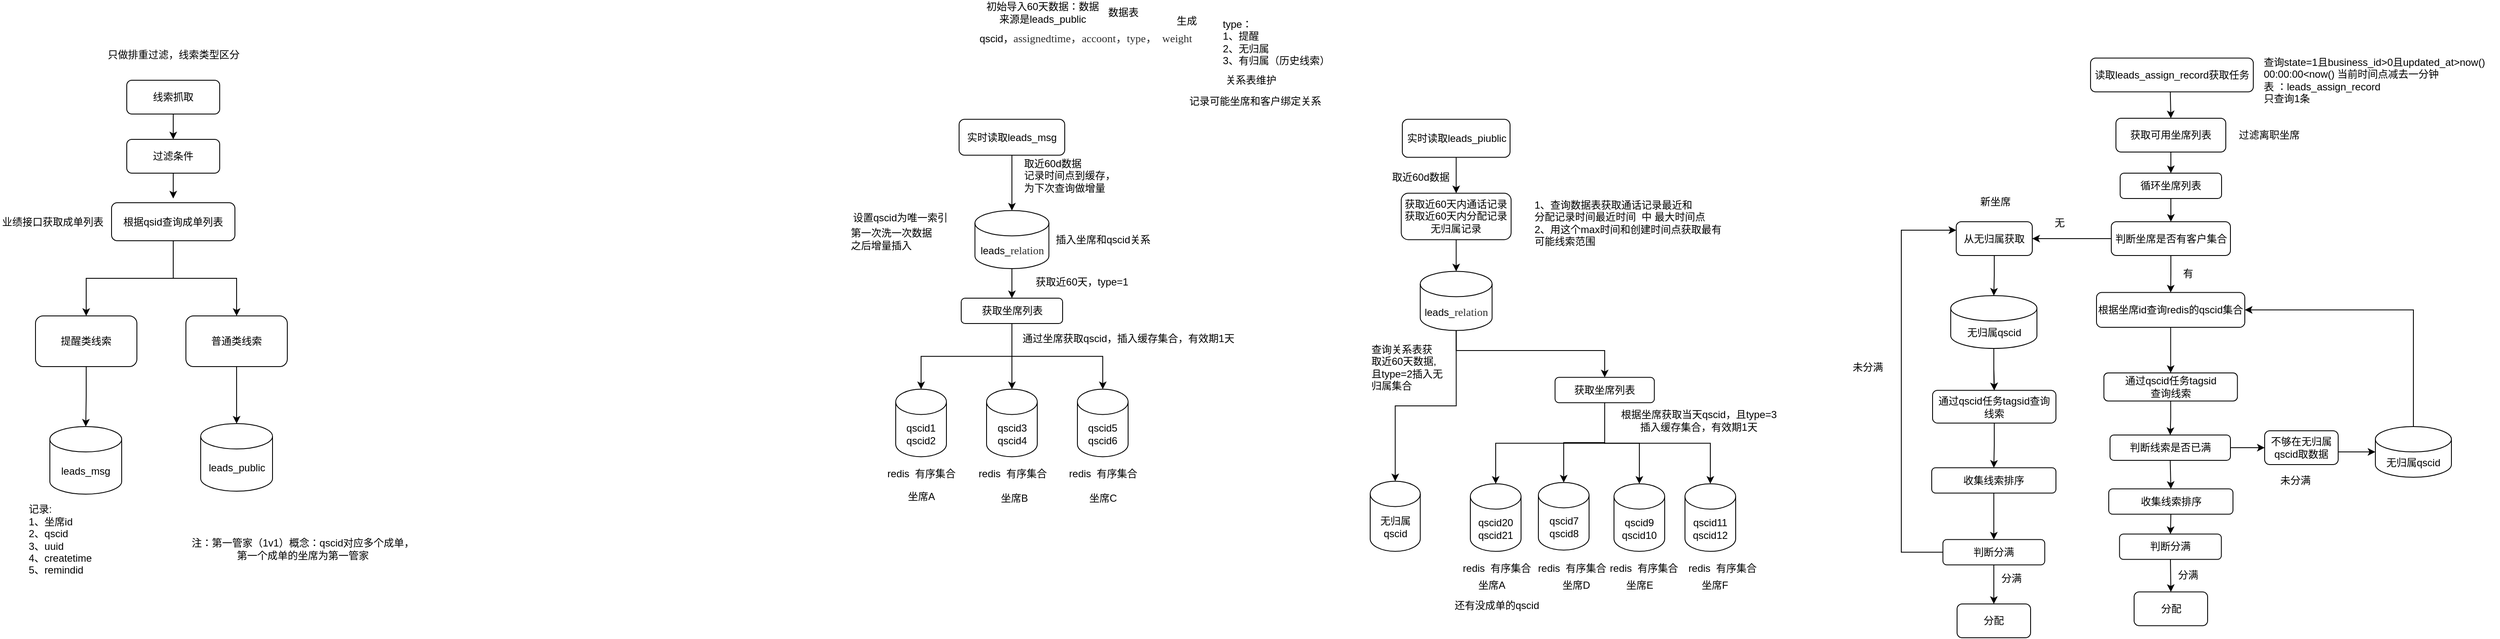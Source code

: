 <mxfile version="14.1.8" type="github">
  <diagram id="mOKPnjC2bgA8M7GKpCo7" name="Page-1">
    <mxGraphModel dx="8626" dy="564" grid="1" gridSize="10" guides="1" tooltips="1" connect="1" arrows="1" fold="1" page="1" pageScale="1" pageWidth="1920" pageHeight="1200" math="0" shadow="0">
      <root>
        <mxCell id="0" />
        <mxCell id="1" parent="0" />
        <mxCell id="A6d9JLvdJddHrv5XPmhk-3" style="edgeStyle=orthogonalEdgeStyle;rounded=0;orthogonalLoop=1;jettySize=auto;html=1;exitX=0.5;exitY=1;exitDx=0;exitDy=0;" edge="1" parent="1" source="A6d9JLvdJddHrv5XPmhk-1" target="A6d9JLvdJddHrv5XPmhk-2">
          <mxGeometry relative="1" as="geometry" />
        </mxCell>
        <mxCell id="A6d9JLvdJddHrv5XPmhk-1" value="线索抓取" style="rounded=1;whiteSpace=wrap;html=1;" vertex="1" parent="1">
          <mxGeometry x="-6560" y="140" width="110" height="40" as="geometry" />
        </mxCell>
        <mxCell id="A6d9JLvdJddHrv5XPmhk-5" style="edgeStyle=orthogonalEdgeStyle;rounded=0;orthogonalLoop=1;jettySize=auto;html=1;exitX=0.5;exitY=1;exitDx=0;exitDy=0;entryX=0.5;entryY=0;entryDx=0;entryDy=0;" edge="1" parent="1" source="A6d9JLvdJddHrv5XPmhk-2">
          <mxGeometry relative="1" as="geometry">
            <mxPoint x="-6505" y="280" as="targetPoint" />
          </mxGeometry>
        </mxCell>
        <mxCell id="A6d9JLvdJddHrv5XPmhk-2" value="过滤条件" style="rounded=1;whiteSpace=wrap;html=1;" vertex="1" parent="1">
          <mxGeometry x="-6560" y="210" width="110" height="40" as="geometry" />
        </mxCell>
        <mxCell id="A6d9JLvdJddHrv5XPmhk-7" value="qscid，&lt;span style=&quot;color: rgb(46 , 46 , 46) ; font-family: &amp;#34;hei&amp;#34; ; font-size: 13px&quot;&gt;assignedtime，accoont，type，&amp;nbsp;&amp;nbsp;&lt;/span&gt;&lt;span style=&quot;color: rgb(46 , 46 , 46) ; font-family: &amp;#34;hei&amp;#34; ; font-size: 13px&quot;&gt;weight&lt;/span&gt;" style="text;html=1;strokeColor=none;fillColor=none;align=center;verticalAlign=middle;whiteSpace=wrap;rounded=0;" vertex="1" parent="1">
          <mxGeometry x="-5570" y="85" width="290" height="10" as="geometry" />
        </mxCell>
        <mxCell id="A6d9JLvdJddHrv5XPmhk-10" value="初始导入60天数据：数据来源是leads_public" style="text;html=1;strokeColor=none;fillColor=none;align=center;verticalAlign=middle;whiteSpace=wrap;rounded=0;" vertex="1" parent="1">
          <mxGeometry x="-5546.5" y="55" width="140" height="10" as="geometry" />
        </mxCell>
        <mxCell id="A6d9JLvdJddHrv5XPmhk-28" value="leads_public" style="shape=cylinder3;whiteSpace=wrap;html=1;boundedLbl=1;backgroundOutline=1;size=15;" vertex="1" parent="1">
          <mxGeometry x="-6472.5" y="546.5" width="85" height="80" as="geometry" />
        </mxCell>
        <mxCell id="A6d9JLvdJddHrv5XPmhk-40" value="数据表" style="text;html=1;align=center;verticalAlign=middle;resizable=0;points=[];autosize=1;" vertex="1" parent="1">
          <mxGeometry x="-5406.5" y="50" width="50" height="20" as="geometry" />
        </mxCell>
        <mxCell id="A6d9JLvdJddHrv5XPmhk-50" style="edgeStyle=orthogonalEdgeStyle;rounded=0;orthogonalLoop=1;jettySize=auto;html=1;exitX=0.5;exitY=1;exitDx=0;exitDy=0;entryX=0.5;entryY=0;entryDx=0;entryDy=0;" edge="1" parent="1" source="A6d9JLvdJddHrv5XPmhk-52" target="A6d9JLvdJddHrv5XPmhk-56">
          <mxGeometry relative="1" as="geometry" />
        </mxCell>
        <mxCell id="A6d9JLvdJddHrv5XPmhk-51" style="edgeStyle=orthogonalEdgeStyle;rounded=0;orthogonalLoop=1;jettySize=auto;html=1;exitX=0.5;exitY=1;exitDx=0;exitDy=0;entryX=0.5;entryY=0;entryDx=0;entryDy=0;" edge="1" parent="1" source="A6d9JLvdJddHrv5XPmhk-52" target="A6d9JLvdJddHrv5XPmhk-58">
          <mxGeometry relative="1" as="geometry" />
        </mxCell>
        <mxCell id="A6d9JLvdJddHrv5XPmhk-52" value="根据qsid查询成单列表" style="rounded=1;whiteSpace=wrap;html=1;" vertex="1" parent="1">
          <mxGeometry x="-6578" y="285" width="146" height="45" as="geometry" />
        </mxCell>
        <mxCell id="A6d9JLvdJddHrv5XPmhk-278" style="edgeStyle=orthogonalEdgeStyle;rounded=0;orthogonalLoop=1;jettySize=auto;html=1;exitX=0.5;exitY=1;exitDx=0;exitDy=0;" edge="1" parent="1" source="A6d9JLvdJddHrv5XPmhk-56" target="A6d9JLvdJddHrv5XPmhk-67">
          <mxGeometry relative="1" as="geometry" />
        </mxCell>
        <mxCell id="A6d9JLvdJddHrv5XPmhk-56" value="提醒类线索" style="rounded=1;whiteSpace=wrap;html=1;" vertex="1" parent="1">
          <mxGeometry x="-6668" y="419" width="120" height="60" as="geometry" />
        </mxCell>
        <mxCell id="A6d9JLvdJddHrv5XPmhk-277" style="edgeStyle=orthogonalEdgeStyle;rounded=0;orthogonalLoop=1;jettySize=auto;html=1;exitX=0.5;exitY=1;exitDx=0;exitDy=0;" edge="1" parent="1" source="A6d9JLvdJddHrv5XPmhk-58" target="A6d9JLvdJddHrv5XPmhk-28">
          <mxGeometry relative="1" as="geometry" />
        </mxCell>
        <mxCell id="A6d9JLvdJddHrv5XPmhk-58" value="普通类线索" style="rounded=1;whiteSpace=wrap;html=1;" vertex="1" parent="1">
          <mxGeometry x="-6490" y="419" width="120" height="60" as="geometry" />
        </mxCell>
        <mxCell id="A6d9JLvdJddHrv5XPmhk-62" value="业绩接口获取成单列表" style="text;html=1;strokeColor=none;fillColor=none;align=center;verticalAlign=middle;whiteSpace=wrap;rounded=0;" vertex="1" parent="1">
          <mxGeometry x="-6710" y="297.5" width="125" height="20" as="geometry" />
        </mxCell>
        <mxCell id="A6d9JLvdJddHrv5XPmhk-67" value="leads_msg" style="shape=cylinder3;whiteSpace=wrap;html=1;boundedLbl=1;backgroundOutline=1;size=15;" vertex="1" parent="1">
          <mxGeometry x="-6651" y="550" width="85" height="80" as="geometry" />
        </mxCell>
        <mxCell id="A6d9JLvdJddHrv5XPmhk-76" value="生成" style="text;html=1;align=center;verticalAlign=middle;resizable=0;points=[];autosize=1;" vertex="1" parent="1">
          <mxGeometry x="-5326.5" y="60" width="40" height="20" as="geometry" />
        </mxCell>
        <mxCell id="A6d9JLvdJddHrv5XPmhk-138" value="只做排重过滤，线索类型区分" style="text;html=1;align=center;verticalAlign=middle;resizable=0;points=[];autosize=1;" vertex="1" parent="1">
          <mxGeometry x="-6590" y="100" width="170" height="20" as="geometry" />
        </mxCell>
        <mxCell id="A6d9JLvdJddHrv5XPmhk-139" value="关系表维护" style="text;html=1;align=center;verticalAlign=middle;resizable=0;points=[];autosize=1;" vertex="1" parent="1">
          <mxGeometry x="-5270.25" y="130" width="80" height="20" as="geometry" />
        </mxCell>
        <mxCell id="A6d9JLvdJddHrv5XPmhk-151" style="edgeStyle=orthogonalEdgeStyle;rounded=0;orthogonalLoop=1;jettySize=auto;html=1;exitX=0.5;exitY=1;exitDx=0;exitDy=0;entryX=0.5;entryY=0;entryDx=0;entryDy=0;entryPerimeter=0;" edge="1" parent="1" source="A6d9JLvdJddHrv5XPmhk-140" target="A6d9JLvdJddHrv5XPmhk-150">
          <mxGeometry relative="1" as="geometry" />
        </mxCell>
        <mxCell id="A6d9JLvdJddHrv5XPmhk-140" value="实时读取&lt;span&gt;leads_msg&lt;/span&gt;" style="rounded=1;whiteSpace=wrap;html=1;" vertex="1" parent="1">
          <mxGeometry x="-5575" y="186.25" width="125" height="42.5" as="geometry" />
        </mxCell>
        <mxCell id="A6d9JLvdJddHrv5XPmhk-141" value="记录可能坐席和客户绑定关系" style="text;html=1;align=center;verticalAlign=middle;resizable=0;points=[];autosize=1;" vertex="1" parent="1">
          <mxGeometry x="-5310" y="155" width="170" height="20" as="geometry" />
        </mxCell>
        <mxCell id="A6d9JLvdJddHrv5XPmhk-157" style="edgeStyle=orthogonalEdgeStyle;rounded=0;orthogonalLoop=1;jettySize=auto;html=1;exitX=0.5;exitY=1;exitDx=0;exitDy=0;entryX=0.5;entryY=0;entryDx=0;entryDy=0;" edge="1" parent="1" source="A6d9JLvdJddHrv5XPmhk-146" target="A6d9JLvdJddHrv5XPmhk-154">
          <mxGeometry relative="1" as="geometry" />
        </mxCell>
        <mxCell id="A6d9JLvdJddHrv5XPmhk-146" value="实时读取&lt;span&gt;leads_piublic&lt;/span&gt;" style="rounded=1;whiteSpace=wrap;html=1;" vertex="1" parent="1">
          <mxGeometry x="-5050.5" y="186.25" width="127.5" height="45" as="geometry" />
        </mxCell>
        <mxCell id="A6d9JLvdJddHrv5XPmhk-148" value="记录:&lt;br&gt;1、坐席id&lt;br&gt;2、qscid&lt;br&gt;3、uuid&lt;br&gt;4、createtime&lt;br&gt;5、remindid" style="text;html=1;align=left;verticalAlign=middle;resizable=0;points=[];autosize=1;" vertex="1" parent="1">
          <mxGeometry x="-6678" y="638.75" width="90" height="90" as="geometry" />
        </mxCell>
        <mxCell id="A6d9JLvdJddHrv5XPmhk-165" style="edgeStyle=orthogonalEdgeStyle;rounded=0;orthogonalLoop=1;jettySize=auto;html=1;exitX=0.5;exitY=1;exitDx=0;exitDy=0;exitPerimeter=0;entryX=0.5;entryY=0;entryDx=0;entryDy=0;" edge="1" parent="1" source="A6d9JLvdJddHrv5XPmhk-150" target="A6d9JLvdJddHrv5XPmhk-164">
          <mxGeometry relative="1" as="geometry" />
        </mxCell>
        <mxCell id="A6d9JLvdJddHrv5XPmhk-150" value="leads_&lt;span style=&quot;color: rgb(46 , 46 , 46) ; font-family: &amp;#34;hei&amp;#34; ; font-size: 13px&quot;&gt;relation&lt;/span&gt;" style="shape=cylinder3;whiteSpace=wrap;html=1;boundedLbl=1;backgroundOutline=1;size=15;" vertex="1" parent="1">
          <mxGeometry x="-5556.25" y="294.25" width="87.5" height="68.75" as="geometry" />
        </mxCell>
        <mxCell id="A6d9JLvdJddHrv5XPmhk-152" value="设置&lt;span&gt;qscid为唯一索引&lt;br&gt;&lt;/span&gt;" style="text;html=1;align=center;verticalAlign=middle;resizable=0;points=[];autosize=1;" vertex="1" parent="1">
          <mxGeometry x="-5710" y="293" width="130" height="20" as="geometry" />
        </mxCell>
        <mxCell id="A6d9JLvdJddHrv5XPmhk-159" style="edgeStyle=orthogonalEdgeStyle;rounded=0;orthogonalLoop=1;jettySize=auto;html=1;exitX=0.5;exitY=1;exitDx=0;exitDy=0;entryX=0.5;entryY=0;entryDx=0;entryDy=0;entryPerimeter=0;" edge="1" parent="1" source="A6d9JLvdJddHrv5XPmhk-154" target="A6d9JLvdJddHrv5XPmhk-158">
          <mxGeometry relative="1" as="geometry" />
        </mxCell>
        <mxCell id="A6d9JLvdJddHrv5XPmhk-154" value="获取近60天内通话记录&lt;br&gt;获取近60天内分配记录&lt;br&gt;无归属记录" style="rounded=1;whiteSpace=wrap;html=1;" vertex="1" parent="1">
          <mxGeometry x="-5051.75" y="273.75" width="130" height="55" as="geometry" />
        </mxCell>
        <mxCell id="A6d9JLvdJddHrv5XPmhk-232" style="edgeStyle=orthogonalEdgeStyle;rounded=0;orthogonalLoop=1;jettySize=auto;html=1;exitX=0.5;exitY=1;exitDx=0;exitDy=0;exitPerimeter=0;entryX=0.5;entryY=0;entryDx=0;entryDy=0;entryPerimeter=0;" edge="1" parent="1" source="A6d9JLvdJddHrv5XPmhk-158" target="A6d9JLvdJddHrv5XPmhk-231">
          <mxGeometry relative="1" as="geometry" />
        </mxCell>
        <mxCell id="A6d9JLvdJddHrv5XPmhk-317" style="edgeStyle=orthogonalEdgeStyle;rounded=0;orthogonalLoop=1;jettySize=auto;html=1;exitX=0.5;exitY=1;exitDx=0;exitDy=0;exitPerimeter=0;entryX=0.5;entryY=0;entryDx=0;entryDy=0;" edge="1" parent="1" source="A6d9JLvdJddHrv5XPmhk-158" target="A6d9JLvdJddHrv5XPmhk-167">
          <mxGeometry relative="1" as="geometry">
            <Array as="points">
              <mxPoint x="-4987" y="460" />
              <mxPoint x="-4811" y="460" />
            </Array>
          </mxGeometry>
        </mxCell>
        <mxCell id="A6d9JLvdJddHrv5XPmhk-158" value="leads_&lt;span style=&quot;color: rgb(46 , 46 , 46) ; font-family: &amp;#34;hei&amp;#34; ; font-size: 13px&quot;&gt;relation&lt;/span&gt;" style="shape=cylinder3;whiteSpace=wrap;html=1;boundedLbl=1;backgroundOutline=1;size=15;" vertex="1" parent="1">
          <mxGeometry x="-5029.25" y="366.25" width="85" height="70" as="geometry" />
        </mxCell>
        <mxCell id="A6d9JLvdJddHrv5XPmhk-160" value="第一次洗一次数据&lt;br&gt;之后增量插入" style="text;html=1;align=left;verticalAlign=middle;resizable=0;points=[];autosize=1;" vertex="1" parent="1">
          <mxGeometry x="-5705" y="313" width="110" height="30" as="geometry" />
        </mxCell>
        <mxCell id="A6d9JLvdJddHrv5XPmhk-198" style="edgeStyle=orthogonalEdgeStyle;rounded=0;orthogonalLoop=1;jettySize=auto;html=1;exitX=0.5;exitY=1;exitDx=0;exitDy=0;entryX=0.5;entryY=0;entryDx=0;entryDy=0;" edge="1" parent="1" target="A6d9JLvdJddHrv5XPmhk-162">
          <mxGeometry relative="1" as="geometry">
            <mxPoint x="-4141.75" y="150" as="sourcePoint" />
          </mxGeometry>
        </mxCell>
        <mxCell id="A6d9JLvdJddHrv5XPmhk-206" style="edgeStyle=orthogonalEdgeStyle;rounded=0;orthogonalLoop=1;jettySize=auto;html=1;exitX=0.5;exitY=1;exitDx=0;exitDy=0;entryX=0.5;entryY=0;entryDx=0;entryDy=0;" edge="1" parent="1" source="A6d9JLvdJddHrv5XPmhk-162" target="A6d9JLvdJddHrv5XPmhk-204">
          <mxGeometry relative="1" as="geometry" />
        </mxCell>
        <mxCell id="A6d9JLvdJddHrv5XPmhk-162" value="获取可用坐席列表" style="rounded=1;whiteSpace=wrap;html=1;" vertex="1" parent="1">
          <mxGeometry x="-4206" y="185" width="130" height="40" as="geometry" />
        </mxCell>
        <mxCell id="A6d9JLvdJddHrv5XPmhk-163" value="qscid1&lt;br&gt;qscid2" style="shape=cylinder3;whiteSpace=wrap;html=1;boundedLbl=1;backgroundOutline=1;size=15;" vertex="1" parent="1">
          <mxGeometry x="-5650" y="505.75" width="60" height="80" as="geometry" />
        </mxCell>
        <mxCell id="A6d9JLvdJddHrv5XPmhk-166" style="edgeStyle=orthogonalEdgeStyle;rounded=0;orthogonalLoop=1;jettySize=auto;html=1;exitX=0.5;exitY=1;exitDx=0;exitDy=0;entryX=0.5;entryY=0;entryDx=0;entryDy=0;entryPerimeter=0;" edge="1" parent="1" source="A6d9JLvdJddHrv5XPmhk-164" target="A6d9JLvdJddHrv5XPmhk-163">
          <mxGeometry relative="1" as="geometry" />
        </mxCell>
        <mxCell id="A6d9JLvdJddHrv5XPmhk-180" style="edgeStyle=orthogonalEdgeStyle;rounded=0;orthogonalLoop=1;jettySize=auto;html=1;exitX=0.5;exitY=1;exitDx=0;exitDy=0;entryX=0.5;entryY=0;entryDx=0;entryDy=0;entryPerimeter=0;" edge="1" parent="1" source="A6d9JLvdJddHrv5XPmhk-164" target="A6d9JLvdJddHrv5XPmhk-179">
          <mxGeometry relative="1" as="geometry" />
        </mxCell>
        <mxCell id="A6d9JLvdJddHrv5XPmhk-181" style="edgeStyle=orthogonalEdgeStyle;rounded=0;orthogonalLoop=1;jettySize=auto;html=1;exitX=0.5;exitY=1;exitDx=0;exitDy=0;entryX=0.5;entryY=0;entryDx=0;entryDy=0;entryPerimeter=0;" edge="1" parent="1" source="A6d9JLvdJddHrv5XPmhk-164" target="A6d9JLvdJddHrv5XPmhk-178">
          <mxGeometry relative="1" as="geometry" />
        </mxCell>
        <mxCell id="A6d9JLvdJddHrv5XPmhk-164" value="获取坐席列表" style="rounded=1;whiteSpace=wrap;html=1;" vertex="1" parent="1">
          <mxGeometry x="-5572.5" y="398" width="120" height="30" as="geometry" />
        </mxCell>
        <mxCell id="A6d9JLvdJddHrv5XPmhk-171" style="edgeStyle=orthogonalEdgeStyle;rounded=0;orthogonalLoop=1;jettySize=auto;html=1;exitX=0.5;exitY=1;exitDx=0;exitDy=0;entryX=0.5;entryY=0;entryDx=0;entryDy=0;entryPerimeter=0;" edge="1" parent="1" source="A6d9JLvdJddHrv5XPmhk-167" target="A6d9JLvdJddHrv5XPmhk-170">
          <mxGeometry relative="1" as="geometry" />
        </mxCell>
        <mxCell id="A6d9JLvdJddHrv5XPmhk-175" style="edgeStyle=orthogonalEdgeStyle;rounded=0;orthogonalLoop=1;jettySize=auto;html=1;exitX=0.5;exitY=1;exitDx=0;exitDy=0;entryX=0.5;entryY=0;entryDx=0;entryDy=0;entryPerimeter=0;" edge="1" parent="1" source="A6d9JLvdJddHrv5XPmhk-167" target="A6d9JLvdJddHrv5XPmhk-172">
          <mxGeometry relative="1" as="geometry" />
        </mxCell>
        <mxCell id="A6d9JLvdJddHrv5XPmhk-176" style="edgeStyle=orthogonalEdgeStyle;rounded=0;orthogonalLoop=1;jettySize=auto;html=1;exitX=0.5;exitY=1;exitDx=0;exitDy=0;entryX=0.5;entryY=0;entryDx=0;entryDy=0;entryPerimeter=0;" edge="1" parent="1" source="A6d9JLvdJddHrv5XPmhk-167" target="A6d9JLvdJddHrv5XPmhk-174">
          <mxGeometry relative="1" as="geometry" />
        </mxCell>
        <mxCell id="A6d9JLvdJddHrv5XPmhk-275" style="edgeStyle=orthogonalEdgeStyle;rounded=0;orthogonalLoop=1;jettySize=auto;html=1;exitX=0.5;exitY=1;exitDx=0;exitDy=0;" edge="1" parent="1" source="A6d9JLvdJddHrv5XPmhk-167" target="A6d9JLvdJddHrv5XPmhk-272">
          <mxGeometry relative="1" as="geometry" />
        </mxCell>
        <mxCell id="A6d9JLvdJddHrv5XPmhk-167" value="获取坐席列表" style="rounded=1;whiteSpace=wrap;html=1;" vertex="1" parent="1">
          <mxGeometry x="-4869.75" y="491.75" width="117.5" height="30" as="geometry" />
        </mxCell>
        <mxCell id="A6d9JLvdJddHrv5XPmhk-170" value="&lt;span&gt;qscid7&lt;/span&gt;&lt;br&gt;&lt;span&gt;qscid8&lt;/span&gt;" style="shape=cylinder3;whiteSpace=wrap;html=1;boundedLbl=1;backgroundOutline=1;size=15;" vertex="1" parent="1">
          <mxGeometry x="-4889.5" y="616.25" width="60" height="80" as="geometry" />
        </mxCell>
        <mxCell id="A6d9JLvdJddHrv5XPmhk-172" value="&lt;span&gt;qscid9&lt;/span&gt;&lt;br&gt;&lt;span&gt;qscid10&lt;/span&gt;" style="shape=cylinder3;whiteSpace=wrap;html=1;boundedLbl=1;backgroundOutline=1;size=15;" vertex="1" parent="1">
          <mxGeometry x="-4800" y="617.75" width="60" height="80" as="geometry" />
        </mxCell>
        <mxCell id="A6d9JLvdJddHrv5XPmhk-174" value="&lt;span&gt;qscid11&lt;/span&gt;&lt;br&gt;&lt;span&gt;qscid12&lt;/span&gt;" style="shape=cylinder3;whiteSpace=wrap;html=1;boundedLbl=1;backgroundOutline=1;size=15;" vertex="1" parent="1">
          <mxGeometry x="-4716" y="617.75" width="60" height="80" as="geometry" />
        </mxCell>
        <mxCell id="A6d9JLvdJddHrv5XPmhk-178" value="&lt;span&gt;qscid5&lt;/span&gt;&lt;br&gt;&lt;span&gt;qscid6&lt;/span&gt;" style="shape=cylinder3;whiteSpace=wrap;html=1;boundedLbl=1;backgroundOutline=1;size=15;" vertex="1" parent="1">
          <mxGeometry x="-5435" y="505.75" width="60" height="80" as="geometry" />
        </mxCell>
        <mxCell id="A6d9JLvdJddHrv5XPmhk-179" value="&lt;span&gt;qscid3&lt;/span&gt;&lt;br&gt;&lt;span&gt;qscid4&lt;/span&gt;" style="shape=cylinder3;whiteSpace=wrap;html=1;boundedLbl=1;backgroundOutline=1;size=15;" vertex="1" parent="1">
          <mxGeometry x="-5542.5" y="505.75" width="60" height="80" as="geometry" />
        </mxCell>
        <mxCell id="A6d9JLvdJddHrv5XPmhk-182" value="redis&amp;nbsp; 有序集合" style="text;html=1;align=center;verticalAlign=middle;resizable=0;points=[];autosize=1;" vertex="1" parent="1">
          <mxGeometry x="-5670" y="595.75" width="100" height="20" as="geometry" />
        </mxCell>
        <mxCell id="A6d9JLvdJddHrv5XPmhk-183" value="redis&amp;nbsp; 有序集合" style="text;html=1;align=center;verticalAlign=middle;resizable=0;points=[];autosize=1;" vertex="1" parent="1">
          <mxGeometry x="-5562.5" y="595.75" width="100" height="20" as="geometry" />
        </mxCell>
        <mxCell id="A6d9JLvdJddHrv5XPmhk-184" value="redis&amp;nbsp; 有序集合" style="text;html=1;align=center;verticalAlign=middle;resizable=0;points=[];autosize=1;" vertex="1" parent="1">
          <mxGeometry x="-5455" y="595.75" width="100" height="20" as="geometry" />
        </mxCell>
        <mxCell id="A6d9JLvdJddHrv5XPmhk-186" value="redis&amp;nbsp; 有序集合" style="text;html=1;align=center;verticalAlign=middle;resizable=0;points=[];autosize=1;" vertex="1" parent="1">
          <mxGeometry x="-4900" y="707.75" width="100" height="20" as="geometry" />
        </mxCell>
        <mxCell id="A6d9JLvdJddHrv5XPmhk-187" value="redis&amp;nbsp; 有序集合" style="text;html=1;align=center;verticalAlign=middle;resizable=0;points=[];autosize=1;" vertex="1" parent="1">
          <mxGeometry x="-4814.75" y="707.75" width="100" height="20" as="geometry" />
        </mxCell>
        <mxCell id="A6d9JLvdJddHrv5XPmhk-188" value="redis&amp;nbsp; 有序集合" style="text;html=1;align=center;verticalAlign=middle;resizable=0;points=[];autosize=1;" vertex="1" parent="1">
          <mxGeometry x="-4722.25" y="707.75" width="100" height="20" as="geometry" />
        </mxCell>
        <mxCell id="A6d9JLvdJddHrv5XPmhk-189" value="坐席A" style="text;html=1;align=center;verticalAlign=middle;resizable=0;points=[];autosize=1;" vertex="1" parent="1">
          <mxGeometry x="-5645" y="623.25" width="50" height="20" as="geometry" />
        </mxCell>
        <mxCell id="A6d9JLvdJddHrv5XPmhk-190" value="坐席B" style="text;html=1;align=center;verticalAlign=middle;resizable=0;points=[];autosize=1;" vertex="1" parent="1">
          <mxGeometry x="-5535" y="624.5" width="50" height="20" as="geometry" />
        </mxCell>
        <mxCell id="A6d9JLvdJddHrv5XPmhk-191" value="坐席C" style="text;html=1;align=center;verticalAlign=middle;resizable=0;points=[];autosize=1;" vertex="1" parent="1">
          <mxGeometry x="-5430" y="624.5" width="50" height="20" as="geometry" />
        </mxCell>
        <mxCell id="A6d9JLvdJddHrv5XPmhk-192" value="坐席D" style="text;html=1;align=center;verticalAlign=middle;resizable=0;points=[];autosize=1;" vertex="1" parent="1">
          <mxGeometry x="-4869.75" y="727.75" width="50" height="20" as="geometry" />
        </mxCell>
        <mxCell id="A6d9JLvdJddHrv5XPmhk-193" value="坐席E" style="text;html=1;align=center;verticalAlign=middle;resizable=0;points=[];autosize=1;" vertex="1" parent="1">
          <mxGeometry x="-4795" y="727.75" width="50" height="20" as="geometry" />
        </mxCell>
        <mxCell id="A6d9JLvdJddHrv5XPmhk-194" value="坐席F" style="text;html=1;align=center;verticalAlign=middle;resizable=0;points=[];autosize=1;" vertex="1" parent="1">
          <mxGeometry x="-4706" y="727.75" width="50" height="20" as="geometry" />
        </mxCell>
        <mxCell id="A6d9JLvdJddHrv5XPmhk-196" value="查询关系表获&lt;br&gt;取近60天数据,&lt;br&gt;且type=2插入无&lt;br&gt;归属集合" style="text;html=1;align=left;verticalAlign=middle;resizable=0;points=[];autosize=1;" vertex="1" parent="1">
          <mxGeometry x="-5089.5" y="450" width="100" height="60" as="geometry" />
        </mxCell>
        <mxCell id="A6d9JLvdJddHrv5XPmhk-197" value="获取近60天，type=1" style="text;html=1;align=center;verticalAlign=middle;resizable=0;points=[];autosize=1;" vertex="1" parent="1">
          <mxGeometry x="-5495" y="369.25" width="130" height="20" as="geometry" />
        </mxCell>
        <mxCell id="A6d9JLvdJddHrv5XPmhk-284" style="edgeStyle=orthogonalEdgeStyle;rounded=0;orthogonalLoop=1;jettySize=auto;html=1;exitX=0.5;exitY=1;exitDx=0;exitDy=0;entryX=0.5;entryY=0;entryDx=0;entryDy=0;" edge="1" parent="1" source="A6d9JLvdJddHrv5XPmhk-204" target="A6d9JLvdJddHrv5XPmhk-283">
          <mxGeometry relative="1" as="geometry" />
        </mxCell>
        <mxCell id="A6d9JLvdJddHrv5XPmhk-204" value="循环坐席列表" style="rounded=1;whiteSpace=wrap;html=1;" vertex="1" parent="1">
          <mxGeometry x="-4201" y="250" width="120" height="30" as="geometry" />
        </mxCell>
        <mxCell id="A6d9JLvdJddHrv5XPmhk-220" value="1、查询数据表获取通话记录最近和&lt;br&gt;分配记录时间最近时间&amp;nbsp; 中 最大时间点&lt;br&gt;2、用这个max时间和创建时间点获取最有&lt;br&gt;可能线索范围" style="text;html=1;align=left;verticalAlign=middle;resizable=0;points=[];autosize=1;" vertex="1" parent="1">
          <mxGeometry x="-4896" y="278.75" width="240" height="60" as="geometry" />
        </mxCell>
        <mxCell id="A6d9JLvdJddHrv5XPmhk-228" style="edgeStyle=orthogonalEdgeStyle;rounded=0;orthogonalLoop=1;jettySize=auto;html=1;exitX=0.5;exitY=1;exitDx=0;exitDy=0;entryX=0.5;entryY=0;entryDx=0;entryDy=0;" edge="1" parent="1" source="A6d9JLvdJddHrv5XPmhk-224" target="A6d9JLvdJddHrv5XPmhk-227">
          <mxGeometry relative="1" as="geometry" />
        </mxCell>
        <mxCell id="A6d9JLvdJddHrv5XPmhk-224" value="根据坐席id查询redis的qscid集合" style="rounded=1;whiteSpace=wrap;html=1;align=left;" vertex="1" parent="1">
          <mxGeometry x="-4229" y="391.25" width="175.5" height="41.25" as="geometry" />
        </mxCell>
        <mxCell id="A6d9JLvdJddHrv5XPmhk-230" style="edgeStyle=orthogonalEdgeStyle;rounded=0;orthogonalLoop=1;jettySize=auto;html=1;exitX=0.5;exitY=1;exitDx=0;exitDy=0;entryX=0.5;entryY=0;entryDx=0;entryDy=0;" edge="1" parent="1" source="A6d9JLvdJddHrv5XPmhk-227" target="A6d9JLvdJddHrv5XPmhk-229">
          <mxGeometry relative="1" as="geometry" />
        </mxCell>
        <mxCell id="A6d9JLvdJddHrv5XPmhk-227" value="&lt;span&gt;通过qscid&lt;/span&gt;任务tagsid&lt;span&gt;&lt;br&gt;查询线索&lt;/span&gt;" style="rounded=1;whiteSpace=wrap;html=1;" vertex="1" parent="1">
          <mxGeometry x="-4220.25" y="486.5" width="158" height="33.25" as="geometry" />
        </mxCell>
        <mxCell id="A6d9JLvdJddHrv5XPmhk-253" style="edgeStyle=orthogonalEdgeStyle;rounded=0;orthogonalLoop=1;jettySize=auto;html=1;exitX=1;exitY=0.5;exitDx=0;exitDy=0;entryX=0;entryY=0.5;entryDx=0;entryDy=0;" edge="1" parent="1" source="A6d9JLvdJddHrv5XPmhk-229" target="A6d9JLvdJddHrv5XPmhk-252">
          <mxGeometry relative="1" as="geometry" />
        </mxCell>
        <mxCell id="A6d9JLvdJddHrv5XPmhk-332" style="edgeStyle=orthogonalEdgeStyle;rounded=0;orthogonalLoop=1;jettySize=auto;html=1;exitX=0.5;exitY=1;exitDx=0;exitDy=0;entryX=0.5;entryY=0;entryDx=0;entryDy=0;" edge="1" parent="1" source="A6d9JLvdJddHrv5XPmhk-229" target="A6d9JLvdJddHrv5XPmhk-331">
          <mxGeometry relative="1" as="geometry" />
        </mxCell>
        <mxCell id="A6d9JLvdJddHrv5XPmhk-229" value="判断线索是否已满" style="rounded=1;whiteSpace=wrap;html=1;" vertex="1" parent="1">
          <mxGeometry x="-4213" y="560" width="142.5" height="30" as="geometry" />
        </mxCell>
        <mxCell id="A6d9JLvdJddHrv5XPmhk-231" value="无归属qscid" style="shape=cylinder3;whiteSpace=wrap;html=1;boundedLbl=1;backgroundOutline=1;size=15;" vertex="1" parent="1">
          <mxGeometry x="-5088.5" y="614.75" width="59.25" height="83" as="geometry" />
        </mxCell>
        <mxCell id="A6d9JLvdJddHrv5XPmhk-261" style="edgeStyle=orthogonalEdgeStyle;rounded=0;orthogonalLoop=1;jettySize=auto;html=1;exitX=0.5;exitY=0;exitDx=0;exitDy=0;exitPerimeter=0;entryX=1;entryY=0.5;entryDx=0;entryDy=0;" edge="1" parent="1" source="A6d9JLvdJddHrv5XPmhk-251" target="A6d9JLvdJddHrv5XPmhk-224">
          <mxGeometry relative="1" as="geometry" />
        </mxCell>
        <mxCell id="A6d9JLvdJddHrv5XPmhk-251" value="无归属qscid" style="shape=cylinder3;whiteSpace=wrap;html=1;boundedLbl=1;backgroundOutline=1;size=15;" vertex="1" parent="1">
          <mxGeometry x="-3899" y="550" width="90" height="60" as="geometry" />
        </mxCell>
        <mxCell id="A6d9JLvdJddHrv5XPmhk-254" style="edgeStyle=orthogonalEdgeStyle;rounded=0;orthogonalLoop=1;jettySize=auto;html=1;exitX=1;exitY=0.5;exitDx=0;exitDy=0;entryX=0;entryY=0;entryDx=0;entryDy=37.5;entryPerimeter=0;" edge="1" parent="1">
          <mxGeometry relative="1" as="geometry">
            <mxPoint x="-3970" y="580" as="sourcePoint" />
            <mxPoint x="-3899" y="580" as="targetPoint" />
          </mxGeometry>
        </mxCell>
        <mxCell id="A6d9JLvdJddHrv5XPmhk-252" value="不够在无归属qscid取数据" style="rounded=1;whiteSpace=wrap;html=1;" vertex="1" parent="1">
          <mxGeometry x="-4030" y="555" width="87" height="40" as="geometry" />
        </mxCell>
        <mxCell id="A6d9JLvdJddHrv5XPmhk-255" value="分配" style="rounded=1;whiteSpace=wrap;html=1;" vertex="1" parent="1">
          <mxGeometry x="-4184.5" y="745.75" width="87" height="40" as="geometry" />
        </mxCell>
        <mxCell id="A6d9JLvdJddHrv5XPmhk-287" style="edgeStyle=orthogonalEdgeStyle;rounded=0;orthogonalLoop=1;jettySize=auto;html=1;exitX=0.5;exitY=1;exitDx=0;exitDy=0;" edge="1" parent="1" source="A6d9JLvdJddHrv5XPmhk-257" target="A6d9JLvdJddHrv5XPmhk-259">
          <mxGeometry relative="1" as="geometry" />
        </mxCell>
        <mxCell id="A6d9JLvdJddHrv5XPmhk-257" value="从无归属获取" style="rounded=1;whiteSpace=wrap;html=1;" vertex="1" parent="1">
          <mxGeometry x="-4395" y="307.5" width="90" height="40" as="geometry" />
        </mxCell>
        <mxCell id="A6d9JLvdJddHrv5XPmhk-258" value="无" style="text;html=1;align=center;verticalAlign=middle;resizable=0;points=[];autosize=1;" vertex="1" parent="1">
          <mxGeometry x="-4288" y="298.75" width="30" height="20" as="geometry" />
        </mxCell>
        <mxCell id="A6d9JLvdJddHrv5XPmhk-325" style="edgeStyle=orthogonalEdgeStyle;rounded=0;orthogonalLoop=1;jettySize=auto;html=1;exitX=0.5;exitY=1;exitDx=0;exitDy=0;exitPerimeter=0;" edge="1" parent="1" source="A6d9JLvdJddHrv5XPmhk-259" target="A6d9JLvdJddHrv5XPmhk-264">
          <mxGeometry relative="1" as="geometry" />
        </mxCell>
        <mxCell id="A6d9JLvdJddHrv5XPmhk-327" value="" style="edgeStyle=orthogonalEdgeStyle;rounded=0;orthogonalLoop=1;jettySize=auto;html=1;" edge="1" parent="1" source="A6d9JLvdJddHrv5XPmhk-259" target="A6d9JLvdJddHrv5XPmhk-264">
          <mxGeometry relative="1" as="geometry" />
        </mxCell>
        <mxCell id="A6d9JLvdJddHrv5XPmhk-259" value="无归属qscid" style="shape=cylinder3;whiteSpace=wrap;html=1;boundedLbl=1;backgroundOutline=1;size=15;" vertex="1" parent="1">
          <mxGeometry x="-4401.5" y="395" width="102" height="62.5" as="geometry" />
        </mxCell>
        <mxCell id="A6d9JLvdJddHrv5XPmhk-326" style="edgeStyle=orthogonalEdgeStyle;rounded=0;orthogonalLoop=1;jettySize=auto;html=1;exitX=0.5;exitY=1;exitDx=0;exitDy=0;entryX=0.5;entryY=0;entryDx=0;entryDy=0;" edge="1" parent="1" source="A6d9JLvdJddHrv5XPmhk-264" target="A6d9JLvdJddHrv5XPmhk-266">
          <mxGeometry relative="1" as="geometry" />
        </mxCell>
        <mxCell id="A6d9JLvdJddHrv5XPmhk-264" value="&lt;span&gt;通过qscid任务tagsid查询线索&lt;/span&gt;" style="rounded=1;whiteSpace=wrap;html=1;" vertex="1" parent="1">
          <mxGeometry x="-4423" y="507.13" width="146" height="38.75" as="geometry" />
        </mxCell>
        <mxCell id="A6d9JLvdJddHrv5XPmhk-294" style="edgeStyle=orthogonalEdgeStyle;rounded=0;orthogonalLoop=1;jettySize=auto;html=1;exitX=0.5;exitY=1;exitDx=0;exitDy=0;entryX=0.5;entryY=0;entryDx=0;entryDy=0;" edge="1" parent="1" source="A6d9JLvdJddHrv5XPmhk-266" target="A6d9JLvdJddHrv5XPmhk-292">
          <mxGeometry relative="1" as="geometry" />
        </mxCell>
        <mxCell id="A6d9JLvdJddHrv5XPmhk-266" value="收集线索排序" style="rounded=1;whiteSpace=wrap;html=1;" vertex="1" parent="1">
          <mxGeometry x="-4424" y="598.75" width="147" height="30" as="geometry" />
        </mxCell>
        <mxCell id="A6d9JLvdJddHrv5XPmhk-268" value="分配" style="rounded=1;whiteSpace=wrap;html=1;" vertex="1" parent="1">
          <mxGeometry x="-4394" y="760" width="87" height="40" as="geometry" />
        </mxCell>
        <mxCell id="A6d9JLvdJddHrv5XPmhk-270" value="新坐席" style="text;html=1;align=center;verticalAlign=middle;resizable=0;points=[];autosize=1;" vertex="1" parent="1">
          <mxGeometry x="-4374" y="273.75" width="50" height="20" as="geometry" />
        </mxCell>
        <mxCell id="A6d9JLvdJddHrv5XPmhk-272" value="qscid20&lt;br&gt;qscid21" style="shape=cylinder3;whiteSpace=wrap;html=1;boundedLbl=1;backgroundOutline=1;size=15;" vertex="1" parent="1">
          <mxGeometry x="-4970" y="617.75" width="60" height="80" as="geometry" />
        </mxCell>
        <mxCell id="A6d9JLvdJddHrv5XPmhk-273" value="redis&amp;nbsp; 有序集合" style="text;html=1;align=center;verticalAlign=middle;resizable=0;points=[];autosize=1;" vertex="1" parent="1">
          <mxGeometry x="-4989.5" y="707.75" width="100" height="20" as="geometry" />
        </mxCell>
        <mxCell id="A6d9JLvdJddHrv5XPmhk-274" value="坐席A" style="text;html=1;align=center;verticalAlign=middle;resizable=0;points=[];autosize=1;" vertex="1" parent="1">
          <mxGeometry x="-4970" y="727.75" width="50" height="20" as="geometry" />
        </mxCell>
        <mxCell id="A6d9JLvdJddHrv5XPmhk-276" value="还有没成单的qscid" style="text;html=1;align=center;verticalAlign=middle;resizable=0;points=[];autosize=1;" vertex="1" parent="1">
          <mxGeometry x="-4999.5" y="751.5" width="120" height="20" as="geometry" />
        </mxCell>
        <mxCell id="A6d9JLvdJddHrv5XPmhk-288" style="edgeStyle=orthogonalEdgeStyle;rounded=0;orthogonalLoop=1;jettySize=auto;html=1;exitX=0;exitY=0.5;exitDx=0;exitDy=0;entryX=1;entryY=0.5;entryDx=0;entryDy=0;" edge="1" parent="1" source="A6d9JLvdJddHrv5XPmhk-283" target="A6d9JLvdJddHrv5XPmhk-257">
          <mxGeometry relative="1" as="geometry" />
        </mxCell>
        <mxCell id="A6d9JLvdJddHrv5XPmhk-290" style="edgeStyle=orthogonalEdgeStyle;rounded=0;orthogonalLoop=1;jettySize=auto;html=1;exitX=0.5;exitY=1;exitDx=0;exitDy=0;" edge="1" parent="1" source="A6d9JLvdJddHrv5XPmhk-283" target="A6d9JLvdJddHrv5XPmhk-224">
          <mxGeometry relative="1" as="geometry" />
        </mxCell>
        <mxCell id="A6d9JLvdJddHrv5XPmhk-283" value="&lt;span&gt;判断坐席是否有客户集合&lt;/span&gt;" style="rounded=1;whiteSpace=wrap;html=1;" vertex="1" parent="1">
          <mxGeometry x="-4211.5" y="307.5" width="141" height="40" as="geometry" />
        </mxCell>
        <mxCell id="A6d9JLvdJddHrv5XPmhk-286" value="有" style="text;html=1;align=center;verticalAlign=middle;resizable=0;points=[];autosize=1;" vertex="1" parent="1">
          <mxGeometry x="-4136" y="358.75" width="30" height="20" as="geometry" />
        </mxCell>
        <mxCell id="A6d9JLvdJddHrv5XPmhk-289" value="过滤离职坐席" style="text;html=1;align=center;verticalAlign=middle;resizable=0;points=[];autosize=1;" vertex="1" parent="1">
          <mxGeometry x="-4070.5" y="195" width="90" height="20" as="geometry" />
        </mxCell>
        <mxCell id="A6d9JLvdJddHrv5XPmhk-293" style="edgeStyle=orthogonalEdgeStyle;rounded=0;orthogonalLoop=1;jettySize=auto;html=1;exitX=0;exitY=0.5;exitDx=0;exitDy=0;entryX=0;entryY=0.25;entryDx=0;entryDy=0;" edge="1" parent="1" source="A6d9JLvdJddHrv5XPmhk-292" target="A6d9JLvdJddHrv5XPmhk-257">
          <mxGeometry relative="1" as="geometry">
            <Array as="points">
              <mxPoint x="-4460" y="699" />
              <mxPoint x="-4460" y="318" />
            </Array>
          </mxGeometry>
        </mxCell>
        <mxCell id="A6d9JLvdJddHrv5XPmhk-297" style="edgeStyle=orthogonalEdgeStyle;rounded=0;orthogonalLoop=1;jettySize=auto;html=1;exitX=0.5;exitY=1;exitDx=0;exitDy=0;entryX=0.5;entryY=0;entryDx=0;entryDy=0;" edge="1" parent="1" source="A6d9JLvdJddHrv5XPmhk-292" target="A6d9JLvdJddHrv5XPmhk-268">
          <mxGeometry relative="1" as="geometry" />
        </mxCell>
        <mxCell id="A6d9JLvdJddHrv5XPmhk-292" value="判断分满" style="rounded=1;whiteSpace=wrap;html=1;" vertex="1" parent="1">
          <mxGeometry x="-4410.75" y="683.75" width="120.5" height="30" as="geometry" />
        </mxCell>
        <mxCell id="A6d9JLvdJddHrv5XPmhk-296" value="未分满" style="text;html=1;align=center;verticalAlign=middle;resizable=0;points=[];autosize=1;" vertex="1" parent="1">
          <mxGeometry x="-4525" y="470" width="50" height="20" as="geometry" />
        </mxCell>
        <mxCell id="A6d9JLvdJddHrv5XPmhk-298" value="分满" style="text;html=1;align=center;verticalAlign=middle;resizable=0;points=[];autosize=1;" vertex="1" parent="1">
          <mxGeometry x="-4350" y="720" width="40" height="20" as="geometry" />
        </mxCell>
        <mxCell id="A6d9JLvdJddHrv5XPmhk-301" style="edgeStyle=orthogonalEdgeStyle;rounded=0;orthogonalLoop=1;jettySize=auto;html=1;exitX=0.5;exitY=1;exitDx=0;exitDy=0;entryX=0.5;entryY=0;entryDx=0;entryDy=0;" edge="1" parent="1" source="A6d9JLvdJddHrv5XPmhk-299" target="A6d9JLvdJddHrv5XPmhk-255">
          <mxGeometry relative="1" as="geometry" />
        </mxCell>
        <mxCell id="A6d9JLvdJddHrv5XPmhk-299" value="判断分满" style="rounded=1;whiteSpace=wrap;html=1;" vertex="1" parent="1">
          <mxGeometry x="-4201.75" y="677.25" width="120.5" height="30" as="geometry" />
        </mxCell>
        <mxCell id="A6d9JLvdJddHrv5XPmhk-302" value="分满" style="text;html=1;align=center;verticalAlign=middle;resizable=0;points=[];autosize=1;" vertex="1" parent="1">
          <mxGeometry x="-4141.25" y="715.75" width="40" height="20" as="geometry" />
        </mxCell>
        <mxCell id="A6d9JLvdJddHrv5XPmhk-303" value="未分满" style="text;html=1;align=center;verticalAlign=middle;resizable=0;points=[];autosize=1;" vertex="1" parent="1">
          <mxGeometry x="-4019.5" y="603.75" width="50" height="20" as="geometry" />
        </mxCell>
        <mxCell id="A6d9JLvdJddHrv5XPmhk-309" value="注：第一管家（1v1）概念：qscid对应多个成单，&lt;br&gt;第一个成单的坐席为第一管家" style="text;html=1;align=center;verticalAlign=middle;resizable=0;points=[];autosize=1;" vertex="1" parent="1">
          <mxGeometry x="-6492.5" y="680" width="280" height="30" as="geometry" />
        </mxCell>
        <mxCell id="A6d9JLvdJddHrv5XPmhk-310" value="取近60d数据&lt;br&gt;&lt;span&gt;记录时间点到缓存，&lt;br&gt;为下次查询做增量&lt;/span&gt;" style="text;html=1;align=left;verticalAlign=middle;resizable=0;points=[];autosize=1;" vertex="1" parent="1">
          <mxGeometry x="-5500.25" y="227.5" width="120" height="50" as="geometry" />
        </mxCell>
        <mxCell id="A6d9JLvdJddHrv5XPmhk-311" value="取近60d数据" style="text;html=1;align=center;verticalAlign=middle;resizable=0;points=[];autosize=1;" vertex="1" parent="1">
          <mxGeometry x="-5069.5" y="245" width="80" height="20" as="geometry" />
        </mxCell>
        <mxCell id="A6d9JLvdJddHrv5XPmhk-312" value="插入坐席和qscid关系" style="text;html=1;align=center;verticalAlign=middle;resizable=0;points=[];autosize=1;" vertex="1" parent="1">
          <mxGeometry x="-5470" y="319.25" width="130" height="20" as="geometry" />
        </mxCell>
        <mxCell id="A6d9JLvdJddHrv5XPmhk-313" value="通过坐席获取qscid，插入缓存集合，有效期1天" style="text;html=1;align=center;verticalAlign=middle;resizable=0;points=[];autosize=1;" vertex="1" parent="1">
          <mxGeometry x="-5510" y="435.5" width="270" height="20" as="geometry" />
        </mxCell>
        <mxCell id="A6d9JLvdJddHrv5XPmhk-314" value="根据坐席获取当天qscid，且type=3&lt;br&gt;插入缓存集合，有效期1天" style="text;html=1;align=center;verticalAlign=middle;resizable=0;points=[];autosize=1;" vertex="1" parent="1">
          <mxGeometry x="-4800" y="527.75" width="200" height="30" as="geometry" />
        </mxCell>
        <mxCell id="A6d9JLvdJddHrv5XPmhk-315" value="&lt;div style=&quot;text-align: left&quot;&gt;&lt;span&gt;type：&lt;/span&gt;&lt;/div&gt;&lt;div style=&quot;text-align: left&quot;&gt;&lt;span&gt;1、提醒&lt;/span&gt;&lt;/div&gt;&lt;div style=&quot;text-align: left&quot;&gt;&lt;span&gt;2、无归属&lt;/span&gt;&lt;/div&gt;&lt;div style=&quot;text-align: left&quot;&gt;&lt;span&gt;3、有归属（历史线索）&lt;/span&gt;&lt;/div&gt;" style="text;html=1;align=center;verticalAlign=middle;resizable=0;points=[];autosize=1;" vertex="1" parent="1">
          <mxGeometry x="-5270.25" y="65" width="140" height="60" as="geometry" />
        </mxCell>
        <mxCell id="A6d9JLvdJddHrv5XPmhk-333" style="edgeStyle=orthogonalEdgeStyle;rounded=0;orthogonalLoop=1;jettySize=auto;html=1;exitX=0.5;exitY=1;exitDx=0;exitDy=0;entryX=0.5;entryY=0;entryDx=0;entryDy=0;" edge="1" parent="1" source="A6d9JLvdJddHrv5XPmhk-331" target="A6d9JLvdJddHrv5XPmhk-299">
          <mxGeometry relative="1" as="geometry" />
        </mxCell>
        <mxCell id="A6d9JLvdJddHrv5XPmhk-331" value="收集线索排序" style="rounded=1;whiteSpace=wrap;html=1;" vertex="1" parent="1">
          <mxGeometry x="-4214.5" y="623.75" width="147" height="30" as="geometry" />
        </mxCell>
        <mxCell id="A6d9JLvdJddHrv5XPmhk-334" value="查询state=1且business_id&amp;gt;0且updated_at&amp;gt;now() 00:00:00&amp;lt;now() 当前时间点减去一分钟&lt;br&gt;表 ：leads_assign_record&lt;br&gt;只查询1条" style="text;html=1;strokeColor=none;fillColor=none;align=left;verticalAlign=middle;whiteSpace=wrap;rounded=0;" vertex="1" parent="1">
          <mxGeometry x="-4032.94" y="113.75" width="280" height="52.5" as="geometry" />
        </mxCell>
        <mxCell id="A6d9JLvdJddHrv5XPmhk-335" value="读取leads_assign_record获取任务" style="rounded=1;whiteSpace=wrap;html=1;" vertex="1" parent="1">
          <mxGeometry x="-4236.06" y="113.75" width="192.62" height="40" as="geometry" />
        </mxCell>
      </root>
    </mxGraphModel>
  </diagram>
</mxfile>
